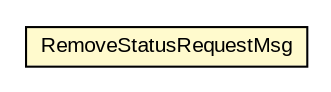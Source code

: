 #!/usr/local/bin/dot
#
# Class diagram 
# Generated by UMLGraph version R5_6-24-gf6e263 (http://www.umlgraph.org/)
#

digraph G {
	edge [fontname="arial",fontsize=10,labelfontname="arial",labelfontsize=10];
	node [fontname="arial",fontsize=10,shape=plaintext];
	nodesep=0.25;
	ranksep=0.5;
	// org.miloss.fgsms.services.interfaces.status.RemoveStatusRequestMsg
	c972955 [label=<<table title="org.miloss.fgsms.services.interfaces.status.RemoveStatusRequestMsg" border="0" cellborder="1" cellspacing="0" cellpadding="2" port="p" bgcolor="lemonChiffon" href="./RemoveStatusRequestMsg.html">
		<tr><td><table border="0" cellspacing="0" cellpadding="1">
<tr><td align="center" balign="center"> RemoveStatusRequestMsg </td></tr>
		</table></td></tr>
		</table>>, URL="./RemoveStatusRequestMsg.html", fontname="arial", fontcolor="black", fontsize=10.0];
}

